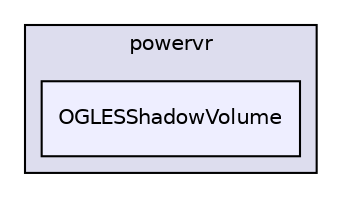 digraph "PVR/SDK_3.4/Examples/Intermediate/ShadowVolume/OGLES/Build/Android/src/com/powervr/OGLESShadowVolume" {
  compound=true
  node [ fontsize="10", fontname="Helvetica"];
  edge [ labelfontsize="10", labelfontname="Helvetica"];
  subgraph clusterdir_25a8bff0ea64683b95a05582f13219a0 {
    graph [ bgcolor="#ddddee", pencolor="black", label="powervr" fontname="Helvetica", fontsize="10", URL="dir_25a8bff0ea64683b95a05582f13219a0.html"]
  dir_5d2342d13ab735dbcf921cf0030604fc [shape=box, label="OGLESShadowVolume", style="filled", fillcolor="#eeeeff", pencolor="black", URL="dir_5d2342d13ab735dbcf921cf0030604fc.html"];
  }
}
